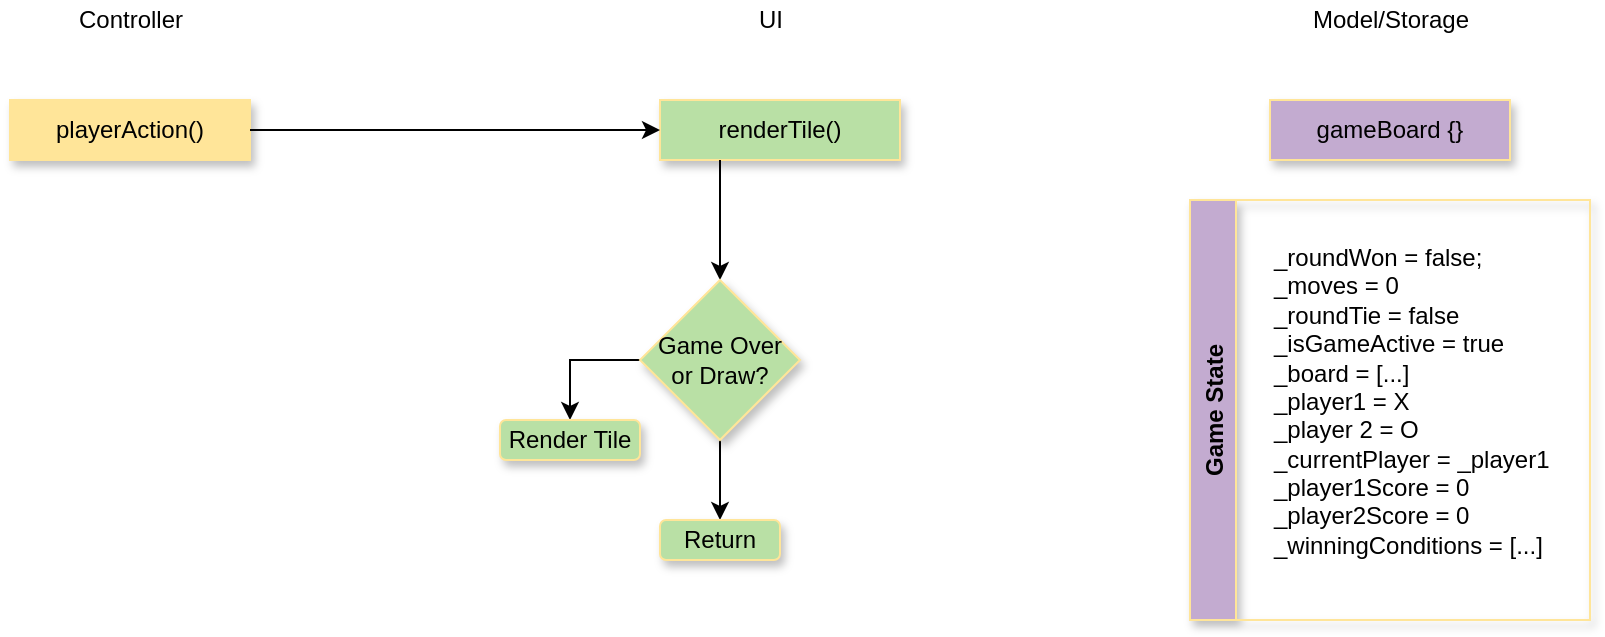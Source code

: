 <mxfile version="16.4.5" type="github"><diagram id="tbl310v2u9fYnJmufLMh" name="Page-1"><mxGraphModel dx="852" dy="689" grid="1" gridSize="10" guides="1" tooltips="1" connect="1" arrows="1" fold="1" page="1" pageScale="1" pageWidth="850" pageHeight="1100" math="0" shadow="0"><root><mxCell id="0"/><mxCell id="1" parent="0"/><mxCell id="3C8uNp0iocg1anjiTqil-1" value="&lt;div&gt;Controller&lt;/div&gt;" style="text;html=1;resizable=0;autosize=1;align=center;verticalAlign=middle;points=[];fillColor=none;strokeColor=none;rounded=0;" vertex="1" parent="1"><mxGeometry x="70" y="60" width="70" height="20" as="geometry"/></mxCell><mxCell id="3C8uNp0iocg1anjiTqil-2" value="&lt;div&gt;Model/Storage&lt;/div&gt;" style="text;html=1;resizable=0;autosize=1;align=center;verticalAlign=middle;points=[];fillColor=none;strokeColor=none;rounded=0;" vertex="1" parent="1"><mxGeometry x="690" y="60" width="90" height="20" as="geometry"/></mxCell><mxCell id="3C8uNp0iocg1anjiTqil-3" value="&lt;div&gt;UI&lt;/div&gt;" style="text;html=1;resizable=0;autosize=1;align=center;verticalAlign=middle;points=[];fillColor=none;strokeColor=none;rounded=0;" vertex="1" parent="1"><mxGeometry x="410" y="60" width="30" height="20" as="geometry"/></mxCell><mxCell id="3C8uNp0iocg1anjiTqil-4" value="&lt;div&gt;playerAction()&lt;/div&gt;" style="rounded=0;whiteSpace=wrap;html=1;shadow=1;strokeColor=#FFE599;fillColor=#FFE599;" vertex="1" parent="1"><mxGeometry x="45" y="110" width="120" height="30" as="geometry"/></mxCell><mxCell id="3C8uNp0iocg1anjiTqil-5" value="renderTile()" style="rounded=0;whiteSpace=wrap;html=1;shadow=1;strokeColor=#FFE599;fillColor=#B9E0A5;" vertex="1" parent="1"><mxGeometry x="370" y="110" width="120" height="30" as="geometry"/></mxCell><mxCell id="3C8uNp0iocg1anjiTqil-6" value="&lt;div&gt;gameBoard {}&lt;br&gt;&lt;/div&gt;" style="rounded=0;whiteSpace=wrap;html=1;shadow=1;strokeColor=#FFE599;fillColor=#C3ABD0;" vertex="1" parent="1"><mxGeometry x="675" y="110" width="120" height="30" as="geometry"/></mxCell><mxCell id="3C8uNp0iocg1anjiTqil-9" value="" style="endArrow=classic;html=1;rounded=0;exitX=1;exitY=0.5;exitDx=0;exitDy=0;entryX=0;entryY=0.5;entryDx=0;entryDy=0;" edge="1" parent="1" source="3C8uNp0iocg1anjiTqil-4" target="3C8uNp0iocg1anjiTqil-5"><mxGeometry width="50" height="50" relative="1" as="geometry"><mxPoint x="470" y="270" as="sourcePoint"/><mxPoint x="520" y="220" as="targetPoint"/><Array as="points"/></mxGeometry></mxCell><mxCell id="3C8uNp0iocg1anjiTqil-11" value="Game State" style="swimlane;horizontal=0;shadow=1;strokeColor=#FFE599;fillColor=#C3ABD0;" vertex="1" parent="1"><mxGeometry x="635" y="160" width="200" height="210" as="geometry"/></mxCell><mxCell id="3C8uNp0iocg1anjiTqil-12" value="&lt;div align=&quot;left&quot;&gt;_roundWon = false;&lt;/div&gt;&lt;div align=&quot;left&quot;&gt;_moves = 0&lt;/div&gt;&lt;div align=&quot;left&quot;&gt;_roundTie = false&lt;/div&gt;&lt;div align=&quot;left&quot;&gt;_isGameActive = true&lt;/div&gt;&lt;div align=&quot;left&quot;&gt;_board = [...]&lt;/div&gt;&lt;div align=&quot;left&quot;&gt;_player1 = X&lt;/div&gt;&lt;div align=&quot;left&quot;&gt;_player 2 = O&lt;/div&gt;&lt;div align=&quot;left&quot;&gt;_currentPlayer = _player1&lt;/div&gt;&lt;div align=&quot;left&quot;&gt;_player1Score = 0&lt;/div&gt;&lt;div align=&quot;left&quot;&gt;_player2Score = 0&lt;/div&gt;&lt;div align=&quot;left&quot;&gt;_winningConditions = [...]&lt;br&gt;&lt;/div&gt;&lt;div align=&quot;left&quot;&gt;&lt;br&gt;&lt;/div&gt;&lt;div align=&quot;left&quot;&gt;&lt;br&gt;&lt;/div&gt;" style="text;html=1;align=left;verticalAlign=middle;resizable=0;points=[];autosize=1;strokeColor=none;fillColor=none;" vertex="1" parent="3C8uNp0iocg1anjiTqil-11"><mxGeometry x="40" y="20" width="150" height="190" as="geometry"/></mxCell><mxCell id="3C8uNp0iocg1anjiTqil-16" value="" style="endArrow=classic;html=1;rounded=0;exitX=0.25;exitY=1;exitDx=0;exitDy=0;" edge="1" parent="1" source="3C8uNp0iocg1anjiTqil-5"><mxGeometry width="50" height="50" relative="1" as="geometry"><mxPoint x="420" y="280" as="sourcePoint"/><mxPoint x="400" y="200" as="targetPoint"/></mxGeometry></mxCell><mxCell id="3C8uNp0iocg1anjiTqil-30" style="edgeStyle=orthogonalEdgeStyle;rounded=0;orthogonalLoop=1;jettySize=auto;html=1;exitX=0;exitY=0.5;exitDx=0;exitDy=0;entryX=0.5;entryY=0;entryDx=0;entryDy=0;" edge="1" parent="1" source="3C8uNp0iocg1anjiTqil-17" target="3C8uNp0iocg1anjiTqil-25"><mxGeometry relative="1" as="geometry"/></mxCell><mxCell id="3C8uNp0iocg1anjiTqil-32" style="edgeStyle=orthogonalEdgeStyle;rounded=0;orthogonalLoop=1;jettySize=auto;html=1;exitX=0.5;exitY=1;exitDx=0;exitDy=0;entryX=0.5;entryY=0;entryDx=0;entryDy=0;" edge="1" parent="1" source="3C8uNp0iocg1anjiTqil-17" target="3C8uNp0iocg1anjiTqil-31"><mxGeometry relative="1" as="geometry"/></mxCell><mxCell id="3C8uNp0iocg1anjiTqil-17" value="&lt;div&gt;Game Over&lt;/div&gt;&lt;div&gt;or Draw?&lt;br&gt;&lt;/div&gt;" style="rhombus;whiteSpace=wrap;html=1;shadow=1;strokeColor=#FFE599;fillColor=#B9E0A5;" vertex="1" parent="1"><mxGeometry x="360" y="200" width="80" height="80" as="geometry"/></mxCell><mxCell id="3C8uNp0iocg1anjiTqil-25" value="Render Tile" style="rounded=1;whiteSpace=wrap;html=1;shadow=1;strokeColor=#FFE599;fillColor=#B9E0A5;" vertex="1" parent="1"><mxGeometry x="290" y="270" width="70" height="20" as="geometry"/></mxCell><mxCell id="3C8uNp0iocg1anjiTqil-31" value="Return" style="rounded=1;whiteSpace=wrap;html=1;shadow=1;strokeColor=#FFE599;fillColor=#B9E0A5;" vertex="1" parent="1"><mxGeometry x="370" y="320" width="60" height="20" as="geometry"/></mxCell></root></mxGraphModel></diagram></mxfile>